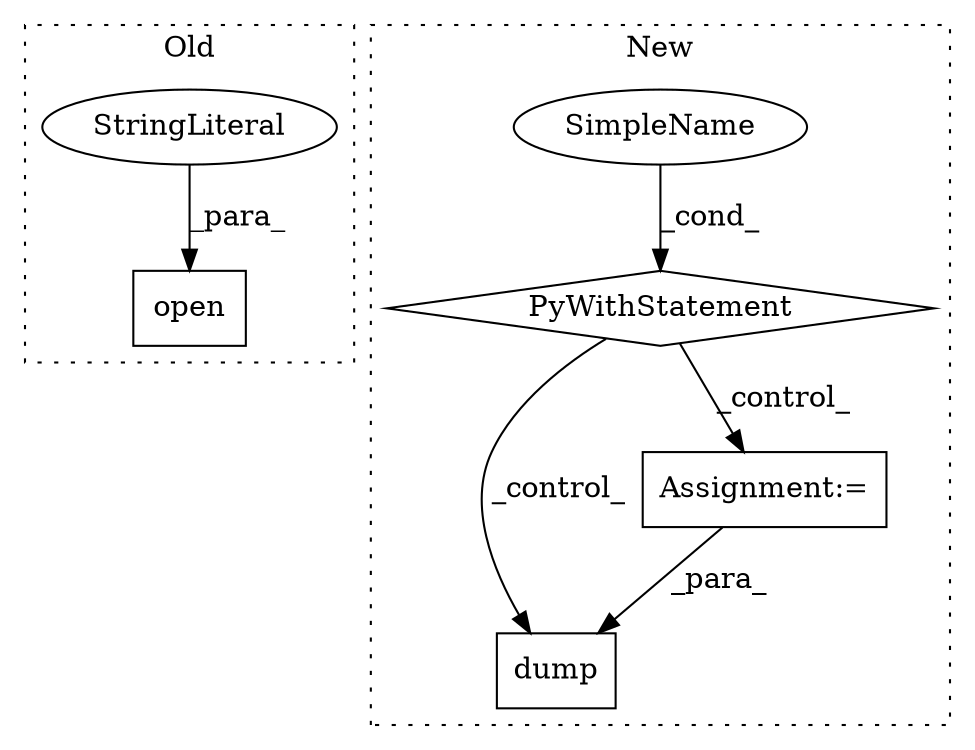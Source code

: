 digraph G {
subgraph cluster0 {
1 [label="open" a="32" s="1861,1917" l="5,1" shape="box"];
3 [label="StringLiteral" a="45" s="1914" l="3" shape="ellipse"];
label = "Old";
style="dotted";
}
subgraph cluster1 {
2 [label="dump" a="32" s="1930,1956" l="5,1" shape="box"];
4 [label="SimpleName" a="42" s="" l="" shape="ellipse"];
5 [label="PyWithStatement" a="104" s="1844,1897" l="10,2" shape="diamond"];
6 [label="Assignment:=" a="7" s="1911" l="6" shape="box"];
label = "New";
style="dotted";
}
3 -> 1 [label="_para_"];
4 -> 5 [label="_cond_"];
5 -> 2 [label="_control_"];
5 -> 6 [label="_control_"];
6 -> 2 [label="_para_"];
}